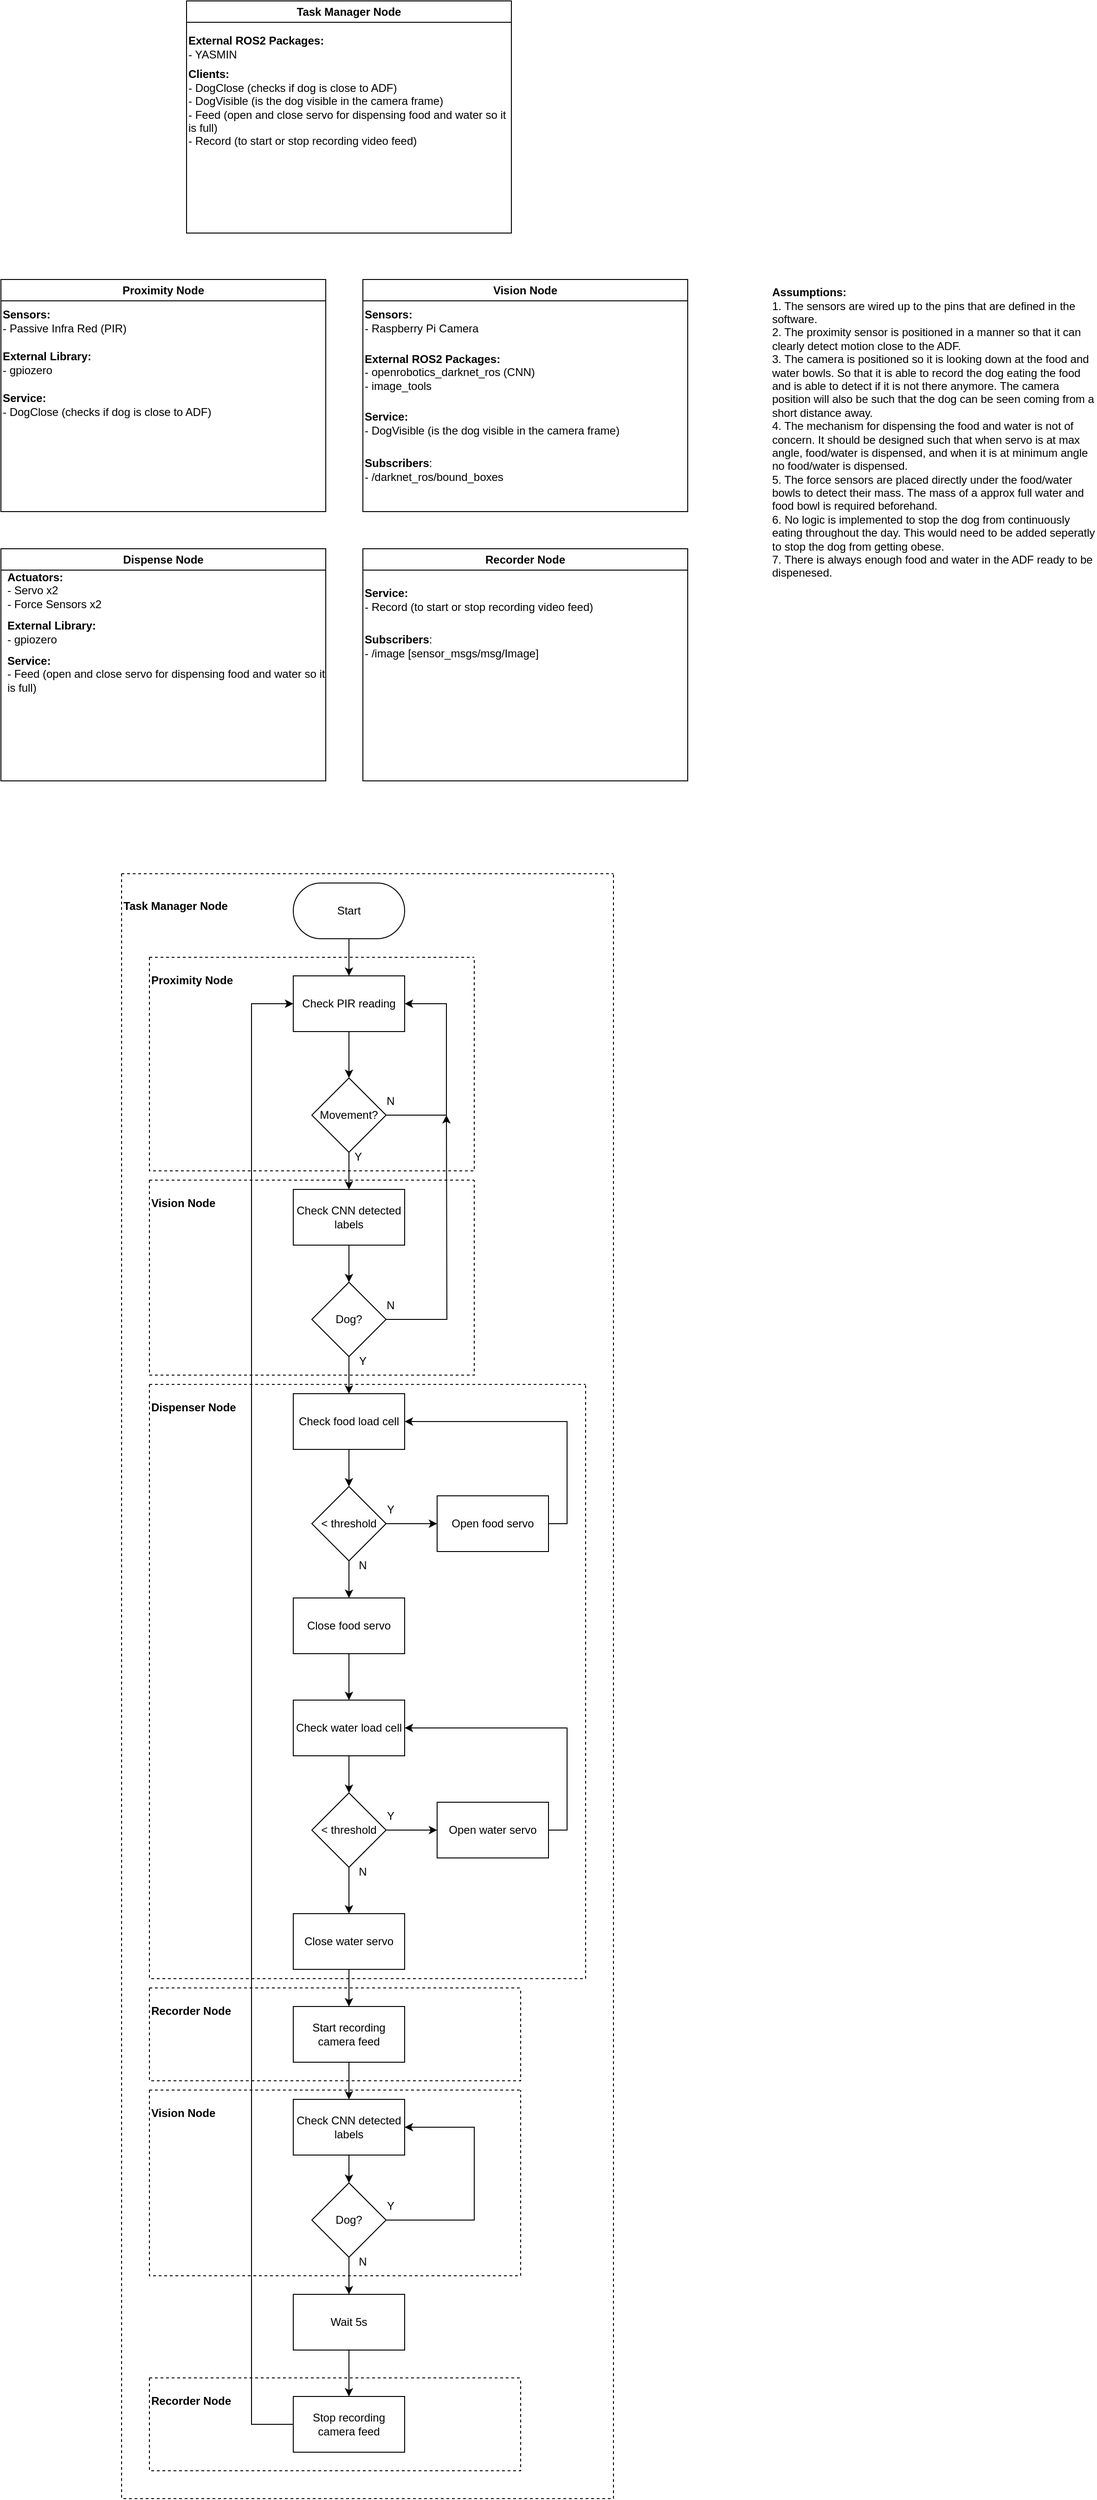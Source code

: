 <mxfile version="24.2.1" type="device">
  <diagram name="Page-1" id="9Xf1JJKaoTDQQPh1tQwb">
    <mxGraphModel dx="1762" dy="1279" grid="1" gridSize="10" guides="1" tooltips="1" connect="1" arrows="1" fold="1" page="0" pageScale="1" pageWidth="827" pageHeight="1169" math="0" shadow="0">
      <root>
        <mxCell id="0" />
        <mxCell id="1" parent="0" />
        <mxCell id="dyJRUW8BcSIrCMlU8a8Q-1" value="Proximity Node" style="swimlane;whiteSpace=wrap;html=1;" vertex="1" parent="1">
          <mxGeometry x="-30" y="100" width="350" height="250" as="geometry" />
        </mxCell>
        <mxCell id="dyJRUW8BcSIrCMlU8a8Q-13" value="&lt;b&gt;External Library:&lt;/b&gt;&lt;div&gt;- gpiozero&lt;/div&gt;" style="text;html=1;align=left;verticalAlign=middle;resizable=0;points=[];autosize=1;strokeColor=none;fillColor=none;" vertex="1" parent="dyJRUW8BcSIrCMlU8a8Q-1">
          <mxGeometry y="70" width="120" height="40" as="geometry" />
        </mxCell>
        <mxCell id="dyJRUW8BcSIrCMlU8a8Q-14" value="&lt;b&gt;Service:&lt;/b&gt;&lt;div&gt;- DogClose (checks if dog is close to ADF)&lt;/div&gt;" style="text;html=1;align=left;verticalAlign=middle;whiteSpace=wrap;rounded=0;" vertex="1" parent="dyJRUW8BcSIrCMlU8a8Q-1">
          <mxGeometry y="120" width="230" height="30" as="geometry" />
        </mxCell>
        <mxCell id="dyJRUW8BcSIrCMlU8a8Q-15" value="&lt;b&gt;Sensors:&lt;/b&gt;&lt;div&gt;- Passive Infra Red (PIR)&lt;/div&gt;" style="text;html=1;align=left;verticalAlign=middle;whiteSpace=wrap;rounded=0;" vertex="1" parent="dyJRUW8BcSIrCMlU8a8Q-1">
          <mxGeometry y="30" width="350" height="30" as="geometry" />
        </mxCell>
        <mxCell id="dyJRUW8BcSIrCMlU8a8Q-2" value="Vision Node" style="swimlane;whiteSpace=wrap;html=1;startSize=23;" vertex="1" parent="1">
          <mxGeometry x="360" y="100" width="350" height="250" as="geometry" />
        </mxCell>
        <mxCell id="dyJRUW8BcSIrCMlU8a8Q-9" value="&lt;b&gt;External ROS2 Packages:&lt;/b&gt;&lt;div&gt;- openrobotics_darknet_ros (CNN)&lt;/div&gt;&lt;div&gt;- image_tools&lt;/div&gt;" style="text;html=1;align=left;verticalAlign=middle;resizable=0;points=[];autosize=1;strokeColor=none;fillColor=none;" vertex="1" parent="dyJRUW8BcSIrCMlU8a8Q-2">
          <mxGeometry y="70" width="210" height="60" as="geometry" />
        </mxCell>
        <mxCell id="dyJRUW8BcSIrCMlU8a8Q-10" value="&lt;b&gt;Subscribers&lt;/b&gt;:&lt;div&gt;&lt;span style=&quot;background-color: initial;&quot;&gt;- /darknet_ros/bound_boxes&lt;/span&gt;&lt;br&gt;&lt;/div&gt;" style="text;html=1;align=left;verticalAlign=middle;whiteSpace=wrap;rounded=0;" vertex="1" parent="dyJRUW8BcSIrCMlU8a8Q-2">
          <mxGeometry y="190" width="190" height="30" as="geometry" />
        </mxCell>
        <mxCell id="dyJRUW8BcSIrCMlU8a8Q-12" value="&lt;b&gt;Service:&lt;/b&gt;&lt;div&gt;- DogVisible (is the dog visible in the camera frame)&lt;/div&gt;" style="text;html=1;align=left;verticalAlign=middle;whiteSpace=wrap;rounded=0;" vertex="1" parent="dyJRUW8BcSIrCMlU8a8Q-2">
          <mxGeometry y="140" width="350" height="30" as="geometry" />
        </mxCell>
        <mxCell id="dyJRUW8BcSIrCMlU8a8Q-16" value="&lt;b&gt;Sensors:&lt;/b&gt;&lt;div&gt;- Raspberry Pi Camera&lt;/div&gt;" style="text;html=1;align=left;verticalAlign=middle;whiteSpace=wrap;rounded=0;" vertex="1" parent="dyJRUW8BcSIrCMlU8a8Q-2">
          <mxGeometry y="30" width="130" height="30" as="geometry" />
        </mxCell>
        <mxCell id="dyJRUW8BcSIrCMlU8a8Q-3" value="Dispense Node" style="swimlane;whiteSpace=wrap;html=1;startSize=23;" vertex="1" parent="1">
          <mxGeometry x="-30" y="390" width="350" height="250" as="geometry" />
        </mxCell>
        <mxCell id="dyJRUW8BcSIrCMlU8a8Q-17" value="&lt;b&gt;Actuators:&lt;/b&gt;&lt;div&gt;- Servo x2&lt;/div&gt;&lt;div&gt;- Force Sensors x2&lt;/div&gt;" style="text;html=1;align=left;verticalAlign=middle;whiteSpace=wrap;rounded=0;" vertex="1" parent="dyJRUW8BcSIrCMlU8a8Q-3">
          <mxGeometry x="5" y="30" width="110" height="30" as="geometry" />
        </mxCell>
        <mxCell id="dyJRUW8BcSIrCMlU8a8Q-24" value="&lt;b&gt;External Library:&lt;/b&gt;&lt;div&gt;- gpiozero&lt;/div&gt;" style="text;html=1;align=left;verticalAlign=middle;resizable=0;points=[];autosize=1;strokeColor=none;fillColor=none;" vertex="1" parent="dyJRUW8BcSIrCMlU8a8Q-3">
          <mxGeometry x="5" y="70" width="120" height="40" as="geometry" />
        </mxCell>
        <mxCell id="dyJRUW8BcSIrCMlU8a8Q-25" value="&lt;b&gt;Service:&lt;/b&gt;&lt;div&gt;- Feed (open and close servo for dispensing food and water so it is full)&lt;/div&gt;" style="text;html=1;align=left;verticalAlign=middle;whiteSpace=wrap;rounded=0;" vertex="1" parent="dyJRUW8BcSIrCMlU8a8Q-3">
          <mxGeometry x="5" y="120" width="345" height="30" as="geometry" />
        </mxCell>
        <mxCell id="dyJRUW8BcSIrCMlU8a8Q-4" value="Task Manager Node" style="swimlane;whiteSpace=wrap;html=1;startSize=23;" vertex="1" parent="1">
          <mxGeometry x="170" y="-200" width="350" height="250" as="geometry" />
        </mxCell>
        <mxCell id="dyJRUW8BcSIrCMlU8a8Q-27" value="&lt;b&gt;External ROS2 Packages:&lt;/b&gt;&lt;div&gt;- YASMIN&lt;/div&gt;" style="text;html=1;align=left;verticalAlign=middle;resizable=0;points=[];autosize=1;strokeColor=none;fillColor=none;" vertex="1" parent="dyJRUW8BcSIrCMlU8a8Q-4">
          <mxGeometry y="30" width="170" height="40" as="geometry" />
        </mxCell>
        <mxCell id="dyJRUW8BcSIrCMlU8a8Q-28" value="&lt;b&gt;Clients:&lt;/b&gt;&lt;br&gt;&lt;div&gt;- DogClose (checks if dog is close to ADF)&lt;/div&gt;&lt;div&gt;- DogVisible (is the dog visible in the camera frame)&lt;/div&gt;&lt;div&gt;- Feed (open and close servo for dispensing food and water so it is full)&lt;/div&gt;&lt;div&gt;- Record (to start or stop recording video feed)&lt;/div&gt;" style="text;html=1;align=left;verticalAlign=middle;whiteSpace=wrap;rounded=0;" vertex="1" parent="dyJRUW8BcSIrCMlU8a8Q-4">
          <mxGeometry y="70" width="350" height="90" as="geometry" />
        </mxCell>
        <mxCell id="dyJRUW8BcSIrCMlU8a8Q-19" value="Recorder Node" style="swimlane;whiteSpace=wrap;html=1;" vertex="1" parent="1">
          <mxGeometry x="360" y="390" width="350" height="250" as="geometry" />
        </mxCell>
        <mxCell id="dyJRUW8BcSIrCMlU8a8Q-21" value="&lt;b&gt;Service:&lt;/b&gt;&lt;div&gt;- Record (to start or stop recording video feed)&lt;/div&gt;" style="text;html=1;align=left;verticalAlign=middle;whiteSpace=wrap;rounded=0;" vertex="1" parent="dyJRUW8BcSIrCMlU8a8Q-19">
          <mxGeometry y="40" width="350" height="30" as="geometry" />
        </mxCell>
        <mxCell id="dyJRUW8BcSIrCMlU8a8Q-23" value="&lt;b&gt;Subscribers&lt;/b&gt;:&lt;div&gt;- /image [sensor_msgs/msg/Image]&lt;/div&gt;" style="text;html=1;align=left;verticalAlign=middle;whiteSpace=wrap;rounded=0;" vertex="1" parent="dyJRUW8BcSIrCMlU8a8Q-19">
          <mxGeometry y="90" width="190" height="30" as="geometry" />
        </mxCell>
        <mxCell id="dyJRUW8BcSIrCMlU8a8Q-26" value="&lt;div style=&quot;text-align: left;&quot;&gt;&lt;b style=&quot;background-color: initial;&quot;&gt;Assumptions:&lt;/b&gt;&lt;/div&gt;&lt;div style=&quot;text-align: left;&quot;&gt;1. The sensors are wired up to the pins that are defined in the software.&lt;/div&gt;&lt;div style=&quot;text-align: left;&quot;&gt;2. The proximity sensor is positioned in a manner so that it can clearly detect motion close to the ADF.&lt;/div&gt;&lt;div style=&quot;text-align: left;&quot;&gt;3. The camera is positioned so it is looking down at the food and water bowls. So that it is able to record the dog eating the food and is able to detect if it is not there anymore. The camera position will also be such that the dog can be seen coming from a short distance away.&lt;/div&gt;&lt;div style=&quot;text-align: left;&quot;&gt;4. The mechanism for dispensing the food and water is not of concern. It should be designed such that when servo is at max angle, food/water is dispensed, and when it is at minimum angle no food/water is dispensed.&lt;/div&gt;&lt;div style=&quot;text-align: left;&quot;&gt;5. The force sensors are placed directly under the food/water bowls to detect their mass. The mass of a approx full water and food bowl is required beforehand.&lt;/div&gt;&lt;div style=&quot;text-align: left;&quot;&gt;6. No logic is implemented to stop the dog from continuously eating throughout the day. This would need to be added seperatly to stop the dog from getting obese.&lt;/div&gt;&lt;div style=&quot;text-align: left;&quot;&gt;7. There is always enough food and water in the ADF ready to be dispenesed.&lt;/div&gt;" style="text;html=1;align=center;verticalAlign=middle;whiteSpace=wrap;rounded=0;" vertex="1" parent="1">
          <mxGeometry x="800" y="100" width="350" height="330" as="geometry" />
        </mxCell>
        <mxCell id="dyJRUW8BcSIrCMlU8a8Q-32" style="edgeStyle=orthogonalEdgeStyle;rounded=0;orthogonalLoop=1;jettySize=auto;html=1;exitX=0.5;exitY=1;exitDx=0;exitDy=0;entryX=0.5;entryY=0;entryDx=0;entryDy=0;" edge="1" parent="1" source="dyJRUW8BcSIrCMlU8a8Q-29" target="dyJRUW8BcSIrCMlU8a8Q-30">
          <mxGeometry relative="1" as="geometry" />
        </mxCell>
        <mxCell id="dyJRUW8BcSIrCMlU8a8Q-29" value="Start" style="rounded=1;whiteSpace=wrap;html=1;arcSize=50;" vertex="1" parent="1">
          <mxGeometry x="285" y="750" width="120" height="60" as="geometry" />
        </mxCell>
        <mxCell id="dyJRUW8BcSIrCMlU8a8Q-33" style="edgeStyle=orthogonalEdgeStyle;rounded=0;orthogonalLoop=1;jettySize=auto;html=1;exitX=0.5;exitY=1;exitDx=0;exitDy=0;entryX=0.5;entryY=0;entryDx=0;entryDy=0;" edge="1" parent="1" source="dyJRUW8BcSIrCMlU8a8Q-30" target="dyJRUW8BcSIrCMlU8a8Q-31">
          <mxGeometry relative="1" as="geometry" />
        </mxCell>
        <mxCell id="dyJRUW8BcSIrCMlU8a8Q-30" value="Check PIR reading" style="rounded=0;whiteSpace=wrap;html=1;" vertex="1" parent="1">
          <mxGeometry x="285" y="850" width="120" height="60" as="geometry" />
        </mxCell>
        <mxCell id="dyJRUW8BcSIrCMlU8a8Q-35" style="edgeStyle=orthogonalEdgeStyle;rounded=0;orthogonalLoop=1;jettySize=auto;html=1;exitX=0.5;exitY=1;exitDx=0;exitDy=0;entryX=0.5;entryY=0;entryDx=0;entryDy=0;" edge="1" parent="1" source="dyJRUW8BcSIrCMlU8a8Q-31" target="dyJRUW8BcSIrCMlU8a8Q-34">
          <mxGeometry relative="1" as="geometry" />
        </mxCell>
        <mxCell id="dyJRUW8BcSIrCMlU8a8Q-37" style="edgeStyle=orthogonalEdgeStyle;rounded=0;orthogonalLoop=1;jettySize=auto;html=1;exitX=1;exitY=0.5;exitDx=0;exitDy=0;entryX=1;entryY=0.5;entryDx=0;entryDy=0;" edge="1" parent="1" source="dyJRUW8BcSIrCMlU8a8Q-31" target="dyJRUW8BcSIrCMlU8a8Q-30">
          <mxGeometry relative="1" as="geometry">
            <Array as="points">
              <mxPoint x="450" y="1000" />
              <mxPoint x="450" y="880" />
            </Array>
          </mxGeometry>
        </mxCell>
        <mxCell id="dyJRUW8BcSIrCMlU8a8Q-31" value="Movement?" style="rhombus;whiteSpace=wrap;html=1;" vertex="1" parent="1">
          <mxGeometry x="305" y="960" width="80" height="80" as="geometry" />
        </mxCell>
        <mxCell id="dyJRUW8BcSIrCMlU8a8Q-40" style="edgeStyle=orthogonalEdgeStyle;rounded=0;orthogonalLoop=1;jettySize=auto;html=1;exitX=0.5;exitY=1;exitDx=0;exitDy=0;entryX=0.5;entryY=0;entryDx=0;entryDy=0;" edge="1" parent="1" source="dyJRUW8BcSIrCMlU8a8Q-34" target="dyJRUW8BcSIrCMlU8a8Q-39">
          <mxGeometry relative="1" as="geometry" />
        </mxCell>
        <mxCell id="dyJRUW8BcSIrCMlU8a8Q-34" value="Check CNN detected labels" style="rounded=0;whiteSpace=wrap;html=1;" vertex="1" parent="1">
          <mxGeometry x="285" y="1080" width="120" height="60" as="geometry" />
        </mxCell>
        <mxCell id="dyJRUW8BcSIrCMlU8a8Q-36" value="Y" style="text;html=1;align=center;verticalAlign=middle;whiteSpace=wrap;rounded=0;" vertex="1" parent="1">
          <mxGeometry x="325" y="1030" width="60" height="30" as="geometry" />
        </mxCell>
        <mxCell id="dyJRUW8BcSIrCMlU8a8Q-38" value="N" style="text;html=1;align=center;verticalAlign=middle;whiteSpace=wrap;rounded=0;" vertex="1" parent="1">
          <mxGeometry x="360" y="970" width="60" height="30" as="geometry" />
        </mxCell>
        <mxCell id="dyJRUW8BcSIrCMlU8a8Q-42" style="edgeStyle=orthogonalEdgeStyle;rounded=0;orthogonalLoop=1;jettySize=auto;html=1;exitX=0.5;exitY=1;exitDx=0;exitDy=0;entryX=0.5;entryY=0;entryDx=0;entryDy=0;" edge="1" parent="1" source="dyJRUW8BcSIrCMlU8a8Q-39" target="dyJRUW8BcSIrCMlU8a8Q-41">
          <mxGeometry relative="1" as="geometry" />
        </mxCell>
        <mxCell id="dyJRUW8BcSIrCMlU8a8Q-44" style="edgeStyle=orthogonalEdgeStyle;rounded=0;orthogonalLoop=1;jettySize=auto;html=1;exitX=1;exitY=0.5;exitDx=0;exitDy=0;" edge="1" parent="1" source="dyJRUW8BcSIrCMlU8a8Q-39">
          <mxGeometry relative="1" as="geometry">
            <mxPoint x="450" y="1000" as="targetPoint" />
          </mxGeometry>
        </mxCell>
        <mxCell id="dyJRUW8BcSIrCMlU8a8Q-39" value="Dog?" style="rhombus;whiteSpace=wrap;html=1;" vertex="1" parent="1">
          <mxGeometry x="305" y="1180" width="80" height="80" as="geometry" />
        </mxCell>
        <mxCell id="dyJRUW8BcSIrCMlU8a8Q-47" style="edgeStyle=orthogonalEdgeStyle;rounded=0;orthogonalLoop=1;jettySize=auto;html=1;exitX=0.5;exitY=1;exitDx=0;exitDy=0;entryX=0.5;entryY=0;entryDx=0;entryDy=0;" edge="1" parent="1" source="dyJRUW8BcSIrCMlU8a8Q-41" target="dyJRUW8BcSIrCMlU8a8Q-46">
          <mxGeometry relative="1" as="geometry" />
        </mxCell>
        <mxCell id="dyJRUW8BcSIrCMlU8a8Q-41" value="Check food load cell" style="rounded=0;whiteSpace=wrap;html=1;" vertex="1" parent="1">
          <mxGeometry x="285" y="1300" width="120" height="60" as="geometry" />
        </mxCell>
        <mxCell id="dyJRUW8BcSIrCMlU8a8Q-45" value="N" style="text;html=1;align=center;verticalAlign=middle;whiteSpace=wrap;rounded=0;" vertex="1" parent="1">
          <mxGeometry x="360" y="1190" width="60" height="30" as="geometry" />
        </mxCell>
        <mxCell id="dyJRUW8BcSIrCMlU8a8Q-49" style="edgeStyle=orthogonalEdgeStyle;rounded=0;orthogonalLoop=1;jettySize=auto;html=1;exitX=1;exitY=0.5;exitDx=0;exitDy=0;entryX=0;entryY=0.5;entryDx=0;entryDy=0;" edge="1" parent="1" source="dyJRUW8BcSIrCMlU8a8Q-46" target="dyJRUW8BcSIrCMlU8a8Q-48">
          <mxGeometry relative="1" as="geometry" />
        </mxCell>
        <mxCell id="dyJRUW8BcSIrCMlU8a8Q-52" style="edgeStyle=orthogonalEdgeStyle;rounded=0;orthogonalLoop=1;jettySize=auto;html=1;exitX=0.5;exitY=1;exitDx=0;exitDy=0;entryX=0.5;entryY=0;entryDx=0;entryDy=0;" edge="1" parent="1" source="dyJRUW8BcSIrCMlU8a8Q-46" target="dyJRUW8BcSIrCMlU8a8Q-51">
          <mxGeometry relative="1" as="geometry" />
        </mxCell>
        <mxCell id="dyJRUW8BcSIrCMlU8a8Q-46" value="&amp;lt; threshold" style="rhombus;whiteSpace=wrap;html=1;" vertex="1" parent="1">
          <mxGeometry x="305" y="1400" width="80" height="80" as="geometry" />
        </mxCell>
        <mxCell id="dyJRUW8BcSIrCMlU8a8Q-50" style="edgeStyle=orthogonalEdgeStyle;rounded=0;orthogonalLoop=1;jettySize=auto;html=1;exitX=1;exitY=0.5;exitDx=0;exitDy=0;entryX=1;entryY=0.5;entryDx=0;entryDy=0;" edge="1" parent="1" source="dyJRUW8BcSIrCMlU8a8Q-48" target="dyJRUW8BcSIrCMlU8a8Q-41">
          <mxGeometry relative="1" as="geometry" />
        </mxCell>
        <mxCell id="dyJRUW8BcSIrCMlU8a8Q-48" value="Open food servo" style="rounded=0;whiteSpace=wrap;html=1;" vertex="1" parent="1">
          <mxGeometry x="440" y="1410" width="120" height="60" as="geometry" />
        </mxCell>
        <mxCell id="dyJRUW8BcSIrCMlU8a8Q-56" style="edgeStyle=orthogonalEdgeStyle;rounded=0;orthogonalLoop=1;jettySize=auto;html=1;exitX=0.5;exitY=1;exitDx=0;exitDy=0;entryX=0.5;entryY=0;entryDx=0;entryDy=0;" edge="1" parent="1" source="dyJRUW8BcSIrCMlU8a8Q-51" target="dyJRUW8BcSIrCMlU8a8Q-55">
          <mxGeometry relative="1" as="geometry" />
        </mxCell>
        <mxCell id="dyJRUW8BcSIrCMlU8a8Q-51" value="Close food servo" style="rounded=0;whiteSpace=wrap;html=1;" vertex="1" parent="1">
          <mxGeometry x="285" y="1520" width="120" height="60" as="geometry" />
        </mxCell>
        <mxCell id="dyJRUW8BcSIrCMlU8a8Q-53" value="N" style="text;html=1;align=center;verticalAlign=middle;whiteSpace=wrap;rounded=0;" vertex="1" parent="1">
          <mxGeometry x="330" y="1470" width="60" height="30" as="geometry" />
        </mxCell>
        <mxCell id="dyJRUW8BcSIrCMlU8a8Q-54" value="Y" style="text;html=1;align=center;verticalAlign=middle;whiteSpace=wrap;rounded=0;" vertex="1" parent="1">
          <mxGeometry x="360" y="1410" width="60" height="30" as="geometry" />
        </mxCell>
        <mxCell id="dyJRUW8BcSIrCMlU8a8Q-58" style="edgeStyle=orthogonalEdgeStyle;rounded=0;orthogonalLoop=1;jettySize=auto;html=1;exitX=0.5;exitY=1;exitDx=0;exitDy=0;entryX=0.5;entryY=0;entryDx=0;entryDy=0;" edge="1" parent="1" source="dyJRUW8BcSIrCMlU8a8Q-55" target="dyJRUW8BcSIrCMlU8a8Q-57">
          <mxGeometry relative="1" as="geometry" />
        </mxCell>
        <mxCell id="dyJRUW8BcSIrCMlU8a8Q-55" value="Check water load cell" style="rounded=0;whiteSpace=wrap;html=1;" vertex="1" parent="1">
          <mxGeometry x="285" y="1630" width="120" height="60" as="geometry" />
        </mxCell>
        <mxCell id="dyJRUW8BcSIrCMlU8a8Q-62" style="edgeStyle=orthogonalEdgeStyle;rounded=0;orthogonalLoop=1;jettySize=auto;html=1;exitX=1;exitY=0.5;exitDx=0;exitDy=0;entryX=0;entryY=0.5;entryDx=0;entryDy=0;" edge="1" parent="1" source="dyJRUW8BcSIrCMlU8a8Q-57" target="dyJRUW8BcSIrCMlU8a8Q-61">
          <mxGeometry relative="1" as="geometry" />
        </mxCell>
        <mxCell id="dyJRUW8BcSIrCMlU8a8Q-65" style="edgeStyle=orthogonalEdgeStyle;rounded=0;orthogonalLoop=1;jettySize=auto;html=1;exitX=0.5;exitY=1;exitDx=0;exitDy=0;entryX=0.5;entryY=0;entryDx=0;entryDy=0;" edge="1" parent="1" source="dyJRUW8BcSIrCMlU8a8Q-57" target="dyJRUW8BcSIrCMlU8a8Q-64">
          <mxGeometry relative="1" as="geometry" />
        </mxCell>
        <mxCell id="dyJRUW8BcSIrCMlU8a8Q-57" value="&amp;lt; threshold" style="rhombus;whiteSpace=wrap;html=1;" vertex="1" parent="1">
          <mxGeometry x="305" y="1730" width="80" height="80" as="geometry" />
        </mxCell>
        <mxCell id="dyJRUW8BcSIrCMlU8a8Q-63" style="edgeStyle=orthogonalEdgeStyle;rounded=0;orthogonalLoop=1;jettySize=auto;html=1;exitX=1;exitY=0.5;exitDx=0;exitDy=0;entryX=1;entryY=0.5;entryDx=0;entryDy=0;" edge="1" parent="1" source="dyJRUW8BcSIrCMlU8a8Q-61" target="dyJRUW8BcSIrCMlU8a8Q-55">
          <mxGeometry relative="1" as="geometry" />
        </mxCell>
        <mxCell id="dyJRUW8BcSIrCMlU8a8Q-61" value="Open water servo" style="rounded=0;whiteSpace=wrap;html=1;" vertex="1" parent="1">
          <mxGeometry x="440" y="1740" width="120" height="60" as="geometry" />
        </mxCell>
        <mxCell id="dyJRUW8BcSIrCMlU8a8Q-69" style="edgeStyle=orthogonalEdgeStyle;rounded=0;orthogonalLoop=1;jettySize=auto;html=1;exitX=0.5;exitY=1;exitDx=0;exitDy=0;entryX=0.5;entryY=0;entryDx=0;entryDy=0;" edge="1" parent="1" source="dyJRUW8BcSIrCMlU8a8Q-64" target="dyJRUW8BcSIrCMlU8a8Q-68">
          <mxGeometry relative="1" as="geometry" />
        </mxCell>
        <mxCell id="dyJRUW8BcSIrCMlU8a8Q-64" value="Close water servo" style="rounded=0;whiteSpace=wrap;html=1;" vertex="1" parent="1">
          <mxGeometry x="285" y="1860" width="120" height="60" as="geometry" />
        </mxCell>
        <mxCell id="dyJRUW8BcSIrCMlU8a8Q-66" value="N" style="text;html=1;align=center;verticalAlign=middle;whiteSpace=wrap;rounded=0;" vertex="1" parent="1">
          <mxGeometry x="330" y="1800" width="60" height="30" as="geometry" />
        </mxCell>
        <mxCell id="dyJRUW8BcSIrCMlU8a8Q-67" value="Y" style="text;html=1;align=center;verticalAlign=middle;whiteSpace=wrap;rounded=0;" vertex="1" parent="1">
          <mxGeometry x="360" y="1740" width="60" height="30" as="geometry" />
        </mxCell>
        <mxCell id="dyJRUW8BcSIrCMlU8a8Q-71" style="edgeStyle=orthogonalEdgeStyle;rounded=0;orthogonalLoop=1;jettySize=auto;html=1;exitX=0.5;exitY=1;exitDx=0;exitDy=0;entryX=0.5;entryY=0;entryDx=0;entryDy=0;" edge="1" parent="1" source="dyJRUW8BcSIrCMlU8a8Q-68" target="dyJRUW8BcSIrCMlU8a8Q-70">
          <mxGeometry relative="1" as="geometry" />
        </mxCell>
        <mxCell id="dyJRUW8BcSIrCMlU8a8Q-68" value="Start recording camera feed" style="rounded=0;whiteSpace=wrap;html=1;" vertex="1" parent="1">
          <mxGeometry x="285" y="1960" width="120" height="60" as="geometry" />
        </mxCell>
        <mxCell id="dyJRUW8BcSIrCMlU8a8Q-73" style="edgeStyle=orthogonalEdgeStyle;rounded=0;orthogonalLoop=1;jettySize=auto;html=1;exitX=0.5;exitY=1;exitDx=0;exitDy=0;entryX=0.5;entryY=0;entryDx=0;entryDy=0;" edge="1" parent="1" source="dyJRUW8BcSIrCMlU8a8Q-70" target="dyJRUW8BcSIrCMlU8a8Q-72">
          <mxGeometry relative="1" as="geometry" />
        </mxCell>
        <mxCell id="dyJRUW8BcSIrCMlU8a8Q-70" value="Check CNN detected labels" style="rounded=0;whiteSpace=wrap;html=1;" vertex="1" parent="1">
          <mxGeometry x="285" y="2060" width="120" height="60" as="geometry" />
        </mxCell>
        <mxCell id="dyJRUW8BcSIrCMlU8a8Q-74" style="edgeStyle=orthogonalEdgeStyle;rounded=0;orthogonalLoop=1;jettySize=auto;html=1;exitX=1;exitY=0.5;exitDx=0;exitDy=0;entryX=1;entryY=0.5;entryDx=0;entryDy=0;" edge="1" parent="1" source="dyJRUW8BcSIrCMlU8a8Q-72" target="dyJRUW8BcSIrCMlU8a8Q-70">
          <mxGeometry relative="1" as="geometry">
            <Array as="points">
              <mxPoint x="480" y="2190" />
              <mxPoint x="480" y="2090" />
            </Array>
          </mxGeometry>
        </mxCell>
        <mxCell id="dyJRUW8BcSIrCMlU8a8Q-77" style="edgeStyle=orthogonalEdgeStyle;rounded=0;orthogonalLoop=1;jettySize=auto;html=1;exitX=0.5;exitY=1;exitDx=0;exitDy=0;entryX=0.5;entryY=0;entryDx=0;entryDy=0;" edge="1" parent="1" source="dyJRUW8BcSIrCMlU8a8Q-72" target="dyJRUW8BcSIrCMlU8a8Q-76">
          <mxGeometry relative="1" as="geometry" />
        </mxCell>
        <mxCell id="dyJRUW8BcSIrCMlU8a8Q-72" value="Dog?" style="rhombus;whiteSpace=wrap;html=1;" vertex="1" parent="1">
          <mxGeometry x="305" y="2150" width="80" height="80" as="geometry" />
        </mxCell>
        <mxCell id="dyJRUW8BcSIrCMlU8a8Q-75" value="Y" style="text;html=1;align=center;verticalAlign=middle;whiteSpace=wrap;rounded=0;" vertex="1" parent="1">
          <mxGeometry x="360" y="2160" width="60" height="30" as="geometry" />
        </mxCell>
        <mxCell id="dyJRUW8BcSIrCMlU8a8Q-80" style="edgeStyle=orthogonalEdgeStyle;rounded=0;orthogonalLoop=1;jettySize=auto;html=1;exitX=0.5;exitY=1;exitDx=0;exitDy=0;entryX=0.5;entryY=0;entryDx=0;entryDy=0;" edge="1" parent="1" source="dyJRUW8BcSIrCMlU8a8Q-76" target="dyJRUW8BcSIrCMlU8a8Q-79">
          <mxGeometry relative="1" as="geometry" />
        </mxCell>
        <mxCell id="dyJRUW8BcSIrCMlU8a8Q-76" value="Wait 5s" style="rounded=0;whiteSpace=wrap;html=1;" vertex="1" parent="1">
          <mxGeometry x="285" y="2270" width="120" height="60" as="geometry" />
        </mxCell>
        <mxCell id="dyJRUW8BcSIrCMlU8a8Q-78" value="N" style="text;html=1;align=center;verticalAlign=middle;whiteSpace=wrap;rounded=0;" vertex="1" parent="1">
          <mxGeometry x="330" y="2220" width="60" height="30" as="geometry" />
        </mxCell>
        <mxCell id="dyJRUW8BcSIrCMlU8a8Q-81" style="edgeStyle=orthogonalEdgeStyle;rounded=0;orthogonalLoop=1;jettySize=auto;html=1;exitX=0;exitY=0.5;exitDx=0;exitDy=0;entryX=0;entryY=0.5;entryDx=0;entryDy=0;" edge="1" parent="1" source="dyJRUW8BcSIrCMlU8a8Q-79" target="dyJRUW8BcSIrCMlU8a8Q-30">
          <mxGeometry relative="1" as="geometry">
            <Array as="points">
              <mxPoint x="240" y="2410" />
              <mxPoint x="240" y="880" />
            </Array>
          </mxGeometry>
        </mxCell>
        <mxCell id="dyJRUW8BcSIrCMlU8a8Q-79" value="Stop recording camera feed" style="rounded=0;whiteSpace=wrap;html=1;" vertex="1" parent="1">
          <mxGeometry x="285" y="2380" width="120" height="60" as="geometry" />
        </mxCell>
        <mxCell id="dyJRUW8BcSIrCMlU8a8Q-82" value="" style="swimlane;startSize=0;dashed=1;" vertex="1" parent="1">
          <mxGeometry x="130" y="830" width="350" height="230" as="geometry">
            <mxRectangle x="160" y="830" width="50" height="40" as="alternateBounds" />
          </mxGeometry>
        </mxCell>
        <mxCell id="dyJRUW8BcSIrCMlU8a8Q-83" value="&lt;b&gt;Proximity Node&lt;/b&gt;" style="text;html=1;align=left;verticalAlign=middle;whiteSpace=wrap;rounded=0;" vertex="1" parent="dyJRUW8BcSIrCMlU8a8Q-82">
          <mxGeometry y="10" width="100" height="30" as="geometry" />
        </mxCell>
        <mxCell id="dyJRUW8BcSIrCMlU8a8Q-86" value="" style="swimlane;startSize=0;dashed=1;" vertex="1" parent="1">
          <mxGeometry x="130" y="1070" width="350" height="210" as="geometry">
            <mxRectangle x="160" y="830" width="50" height="40" as="alternateBounds" />
          </mxGeometry>
        </mxCell>
        <mxCell id="dyJRUW8BcSIrCMlU8a8Q-87" value="&lt;b&gt;Vision Node&lt;/b&gt;" style="text;html=1;align=left;verticalAlign=middle;whiteSpace=wrap;rounded=0;" vertex="1" parent="dyJRUW8BcSIrCMlU8a8Q-86">
          <mxGeometry y="10" width="100" height="30" as="geometry" />
        </mxCell>
        <mxCell id="dyJRUW8BcSIrCMlU8a8Q-88" style="edgeStyle=orthogonalEdgeStyle;rounded=0;orthogonalLoop=1;jettySize=auto;html=1;exitX=0.5;exitY=1;exitDx=0;exitDy=0;" edge="1" parent="1" source="dyJRUW8BcSIrCMlU8a8Q-86" target="dyJRUW8BcSIrCMlU8a8Q-86">
          <mxGeometry relative="1" as="geometry" />
        </mxCell>
        <mxCell id="dyJRUW8BcSIrCMlU8a8Q-89" value="" style="swimlane;startSize=0;dashed=1;" vertex="1" parent="1">
          <mxGeometry x="130" y="1290" width="470" height="640" as="geometry">
            <mxRectangle x="160" y="830" width="50" height="40" as="alternateBounds" />
          </mxGeometry>
        </mxCell>
        <mxCell id="dyJRUW8BcSIrCMlU8a8Q-90" value="&lt;b&gt;Dispenser Node&lt;/b&gt;" style="text;html=1;align=left;verticalAlign=middle;whiteSpace=wrap;rounded=0;" vertex="1" parent="dyJRUW8BcSIrCMlU8a8Q-89">
          <mxGeometry y="10" width="100" height="30" as="geometry" />
        </mxCell>
        <mxCell id="dyJRUW8BcSIrCMlU8a8Q-92" value="" style="swimlane;startSize=0;dashed=1;" vertex="1" parent="1">
          <mxGeometry x="130" y="1940" width="400" height="100" as="geometry">
            <mxRectangle x="160" y="830" width="50" height="40" as="alternateBounds" />
          </mxGeometry>
        </mxCell>
        <mxCell id="dyJRUW8BcSIrCMlU8a8Q-93" value="&lt;b&gt;Recorder Node&lt;/b&gt;" style="text;html=1;align=left;verticalAlign=middle;whiteSpace=wrap;rounded=0;" vertex="1" parent="dyJRUW8BcSIrCMlU8a8Q-92">
          <mxGeometry y="10" width="100" height="30" as="geometry" />
        </mxCell>
        <mxCell id="dyJRUW8BcSIrCMlU8a8Q-95" value="" style="swimlane;startSize=0;dashed=1;" vertex="1" parent="1">
          <mxGeometry x="100" y="740" width="530" height="1750" as="geometry">
            <mxRectangle x="100" y="740" width="50" height="40" as="alternateBounds" />
          </mxGeometry>
        </mxCell>
        <mxCell id="dyJRUW8BcSIrCMlU8a8Q-96" value="&lt;b&gt;Task Manager Node&lt;/b&gt;" style="text;html=1;align=left;verticalAlign=middle;whiteSpace=wrap;rounded=0;" vertex="1" parent="dyJRUW8BcSIrCMlU8a8Q-95">
          <mxGeometry y="20" width="120" height="30" as="geometry" />
        </mxCell>
        <mxCell id="dyJRUW8BcSIrCMlU8a8Q-100" value="" style="swimlane;startSize=0;dashed=1;" vertex="1" parent="dyJRUW8BcSIrCMlU8a8Q-95">
          <mxGeometry x="30" y="1620" width="400" height="100" as="geometry">
            <mxRectangle x="160" y="830" width="50" height="40" as="alternateBounds" />
          </mxGeometry>
        </mxCell>
        <mxCell id="dyJRUW8BcSIrCMlU8a8Q-101" value="&lt;b&gt;Recorder Node&lt;/b&gt;" style="text;html=1;align=left;verticalAlign=middle;whiteSpace=wrap;rounded=0;" vertex="1" parent="dyJRUW8BcSIrCMlU8a8Q-100">
          <mxGeometry y="10" width="100" height="30" as="geometry" />
        </mxCell>
        <mxCell id="dyJRUW8BcSIrCMlU8a8Q-103" value="" style="swimlane;startSize=0;dashed=1;" vertex="1" parent="dyJRUW8BcSIrCMlU8a8Q-95">
          <mxGeometry x="30" y="1310" width="400" height="200" as="geometry">
            <mxRectangle x="160" y="830" width="50" height="40" as="alternateBounds" />
          </mxGeometry>
        </mxCell>
        <mxCell id="dyJRUW8BcSIrCMlU8a8Q-104" value="&lt;b&gt;Vision Node&lt;/b&gt;" style="text;html=1;align=left;verticalAlign=middle;whiteSpace=wrap;rounded=0;" vertex="1" parent="dyJRUW8BcSIrCMlU8a8Q-103">
          <mxGeometry y="10" width="100" height="30" as="geometry" />
        </mxCell>
        <mxCell id="dyJRUW8BcSIrCMlU8a8Q-43" value="Y" style="text;html=1;align=center;verticalAlign=middle;whiteSpace=wrap;rounded=0;" vertex="1" parent="dyJRUW8BcSIrCMlU8a8Q-95">
          <mxGeometry x="230" y="510" width="60" height="30" as="geometry" />
        </mxCell>
      </root>
    </mxGraphModel>
  </diagram>
</mxfile>
